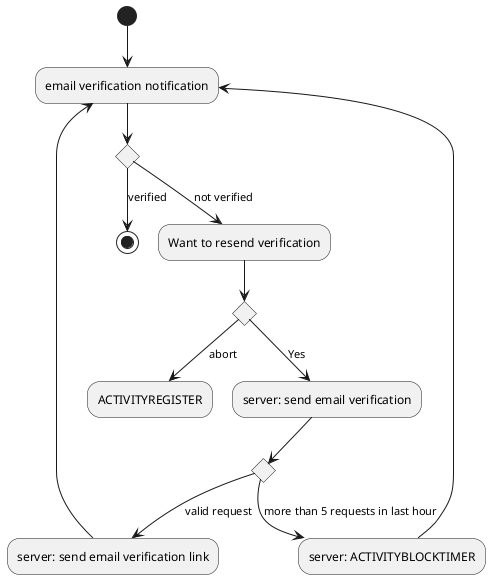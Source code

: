 @startuml
(*)  --> "email verification notification"
if "" then
    --> [not verified] "Want to resend verification"
    if "" then
        --> [Yes] "server: send email verification"
        if "" then
            --> [valid request] "server: send email verification link"
            --> "email verification notification"
        else
            --> [more than 5 requests in last hour] "server: ACTIVITYBLOCKTIMER"
            --> "email verification notification"
        Endif
    else
        --> [abort] "ACTIVITYREGISTER"
    Endif
else
    --> [verified] (*)
Endif
@enduml